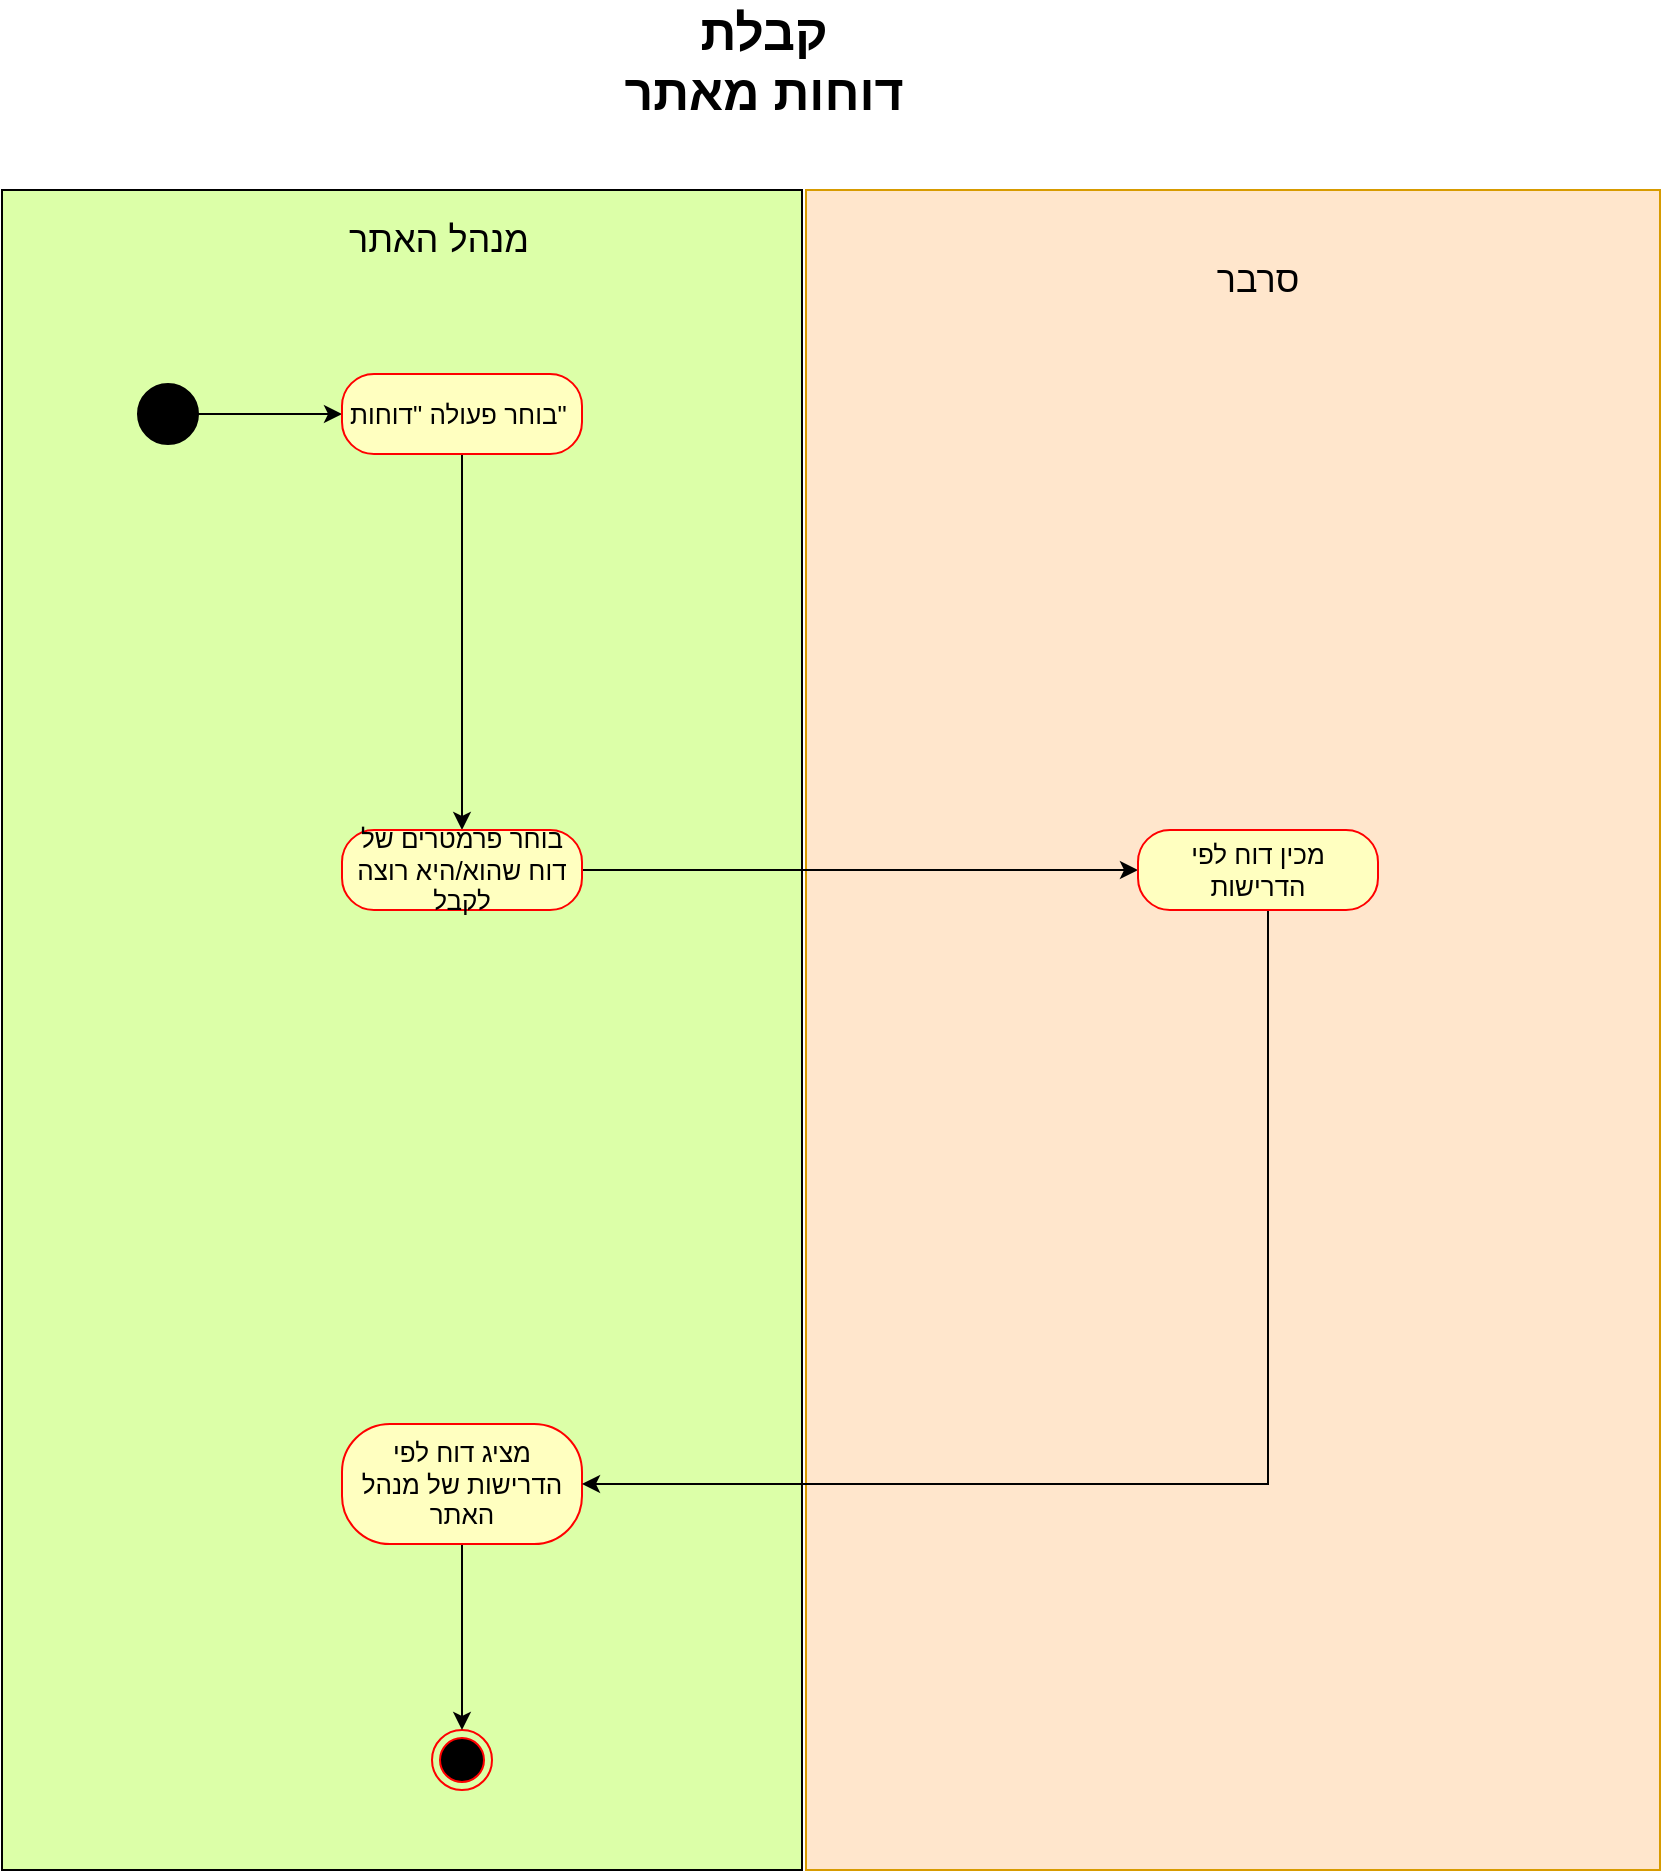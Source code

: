 <mxfile version="15.4.0" type="device"><diagram id="vL-SLXHHeNJy2qjgulov" name="Page-1"><mxGraphModel dx="1463" dy="-7349" grid="1" gridSize="10" guides="1" tooltips="1" connect="1" arrows="1" fold="1" page="1" pageScale="1" pageWidth="827" pageHeight="1169" math="0" shadow="0"><root><mxCell id="0"/><mxCell id="1" parent="0"/><mxCell id="ZqHGauvvaF0pVEw12USq-1" value="" style="rounded=0;whiteSpace=wrap;html=1;fillColor=#ffe6cc;strokeColor=#d79b00;" vertex="1" parent="1"><mxGeometry x="616" y="9260" width="427" height="840" as="geometry"/></mxCell><mxCell id="ZqHGauvvaF0pVEw12USq-2" value="" style="rounded=0;whiteSpace=wrap;html=1;fillColor=#DCFFA8;" vertex="1" parent="1"><mxGeometry x="214" y="9260" width="400" height="840" as="geometry"/></mxCell><mxCell id="ZqHGauvvaF0pVEw12USq-3" value="&lt;span style=&quot;font-size: 18px&quot;&gt;מנהל האתר&lt;/span&gt;" style="text;html=1;strokeColor=none;fillColor=none;align=center;verticalAlign=middle;whiteSpace=wrap;rounded=0;" vertex="1" parent="1"><mxGeometry x="340" y="9270" width="185" height="30" as="geometry"/></mxCell><mxCell id="ZqHGauvvaF0pVEw12USq-4" style="edgeStyle=orthogonalEdgeStyle;rounded=0;orthogonalLoop=1;jettySize=auto;html=1;entryX=0;entryY=0.5;entryDx=0;entryDy=0;" edge="1" parent="1" source="ZqHGauvvaF0pVEw12USq-5" target="ZqHGauvvaF0pVEw12USq-11"><mxGeometry relative="1" as="geometry"/></mxCell><mxCell id="ZqHGauvvaF0pVEw12USq-5" value="" style="ellipse;whiteSpace=wrap;html=1;aspect=fixed;fontSize=18;fillColor=#000000;" vertex="1" parent="1"><mxGeometry x="282" y="9357" width="30" height="30" as="geometry"/></mxCell><mxCell id="ZqHGauvvaF0pVEw12USq-6" value="" style="edgeStyle=orthogonalEdgeStyle;rounded=0;orthogonalLoop=1;jettySize=auto;html=1;fontSize=11;entryX=0.5;entryY=0;entryDx=0;entryDy=0;exitX=0.5;exitY=1;exitDx=0;exitDy=0;" edge="1" parent="1" source="ZqHGauvvaF0pVEw12USq-11" target="ZqHGauvvaF0pVEw12USq-13"><mxGeometry relative="1" as="geometry"><mxPoint x="444" y="9414.5" as="sourcePoint"/><mxPoint x="444" y="9484.5" as="targetPoint"/></mxGeometry></mxCell><mxCell id="ZqHGauvvaF0pVEw12USq-7" value="" style="ellipse;html=1;shape=endState;fillColor=#000000;strokeColor=#ff0000;fontSize=11;" vertex="1" parent="1"><mxGeometry x="429" y="10030" width="30" height="30" as="geometry"/></mxCell><mxCell id="ZqHGauvvaF0pVEw12USq-8" value="&lt;span lang=&quot;HE&quot; dir=&quot;RTL&quot; style=&quot;font-size: 25px ; font-family: &amp;#34;david&amp;#34; , sans-serif&quot;&gt;קבלת&lt;br&gt;דוחות מאתר&lt;/span&gt;" style="text;html=1;strokeColor=none;fillColor=none;align=center;verticalAlign=middle;whiteSpace=wrap;rounded=0;fontStyle=1;fontSize=17;" vertex="1" parent="1"><mxGeometry x="510" y="9170" width="170" height="50" as="geometry"/></mxCell><mxCell id="ZqHGauvvaF0pVEw12USq-9" style="edgeStyle=orthogonalEdgeStyle;rounded=0;orthogonalLoop=1;jettySize=auto;html=1;exitX=0.5;exitY=1;exitDx=0;exitDy=0;" edge="1" parent="1"><mxGeometry relative="1" as="geometry"><mxPoint x="453" y="9694.5" as="sourcePoint"/><mxPoint x="453" y="9694.5" as="targetPoint"/></mxGeometry></mxCell><mxCell id="ZqHGauvvaF0pVEw12USq-10" value="&lt;span style=&quot;font-size: 18px&quot;&gt;סרבר&lt;/span&gt;" style="text;html=1;strokeColor=none;fillColor=none;align=center;verticalAlign=middle;whiteSpace=wrap;rounded=0;" vertex="1" parent="1"><mxGeometry x="787" y="9290" width="110" height="30" as="geometry"/></mxCell><mxCell id="ZqHGauvvaF0pVEw12USq-11" value="&lt;font style=&quot;font-size: 13px&quot;&gt;בוחר פעולה &quot;דוחות&quot;&amp;nbsp;&lt;/font&gt;" style="rounded=1;whiteSpace=wrap;html=1;arcSize=40;fontColor=#000000;fillColor=#ffffc0;strokeColor=#ff0000;fontSize=13;" vertex="1" parent="1"><mxGeometry x="384" y="9352" width="120" height="40" as="geometry"/></mxCell><mxCell id="ZqHGauvvaF0pVEw12USq-20" style="edgeStyle=orthogonalEdgeStyle;rounded=0;orthogonalLoop=1;jettySize=auto;html=1;" edge="1" parent="1" source="ZqHGauvvaF0pVEw12USq-13" target="ZqHGauvvaF0pVEw12USq-19"><mxGeometry relative="1" as="geometry"><Array as="points"><mxPoint x="720" y="9600"/><mxPoint x="720" y="9600"/></Array></mxGeometry></mxCell><mxCell id="ZqHGauvvaF0pVEw12USq-13" value="&lt;font style=&quot;font-size: 13px&quot;&gt;בוחר פרמטרים של דוח שהוא/היא רוצה לקבל&lt;/font&gt;" style="rounded=1;whiteSpace=wrap;html=1;arcSize=40;fontColor=#000000;fillColor=#ffffc0;strokeColor=#ff0000;fontSize=13;" vertex="1" parent="1"><mxGeometry x="384" y="9580" width="120" height="40" as="geometry"/></mxCell><mxCell id="ZqHGauvvaF0pVEw12USq-14" style="edgeStyle=orthogonalEdgeStyle;rounded=0;orthogonalLoop=1;jettySize=auto;html=1;entryX=0.5;entryY=0;entryDx=0;entryDy=0;" edge="1" parent="1" source="ZqHGauvvaF0pVEw12USq-15" target="ZqHGauvvaF0pVEw12USq-7"><mxGeometry relative="1" as="geometry"/></mxCell><mxCell id="ZqHGauvvaF0pVEw12USq-15" value="מציג דוח לפי הדרישות של מנהל האתר" style="whiteSpace=wrap;html=1;rounded=1;fontSize=13;fontColor=#000000;strokeColor=#ff0000;fillColor=#ffffc0;arcSize=40;" vertex="1" parent="1"><mxGeometry x="384" y="9877" width="120" height="60" as="geometry"/></mxCell><mxCell id="ZqHGauvvaF0pVEw12USq-18" style="edgeStyle=orthogonalEdgeStyle;rounded=0;orthogonalLoop=1;jettySize=auto;html=1;" edge="1" parent="1" source="ZqHGauvvaF0pVEw12USq-19" target="ZqHGauvvaF0pVEw12USq-15"><mxGeometry relative="1" as="geometry"><Array as="points"><mxPoint x="847" y="9907"/></Array></mxGeometry></mxCell><mxCell id="ZqHGauvvaF0pVEw12USq-19" value="מכין דוח לפי הדרישות" style="rounded=1;whiteSpace=wrap;html=1;arcSize=40;fontColor=#000000;fillColor=#ffffc0;strokeColor=#ff0000;fontSize=13;" vertex="1" parent="1"><mxGeometry x="782" y="9580" width="120" height="40" as="geometry"/></mxCell></root></mxGraphModel></diagram></mxfile>